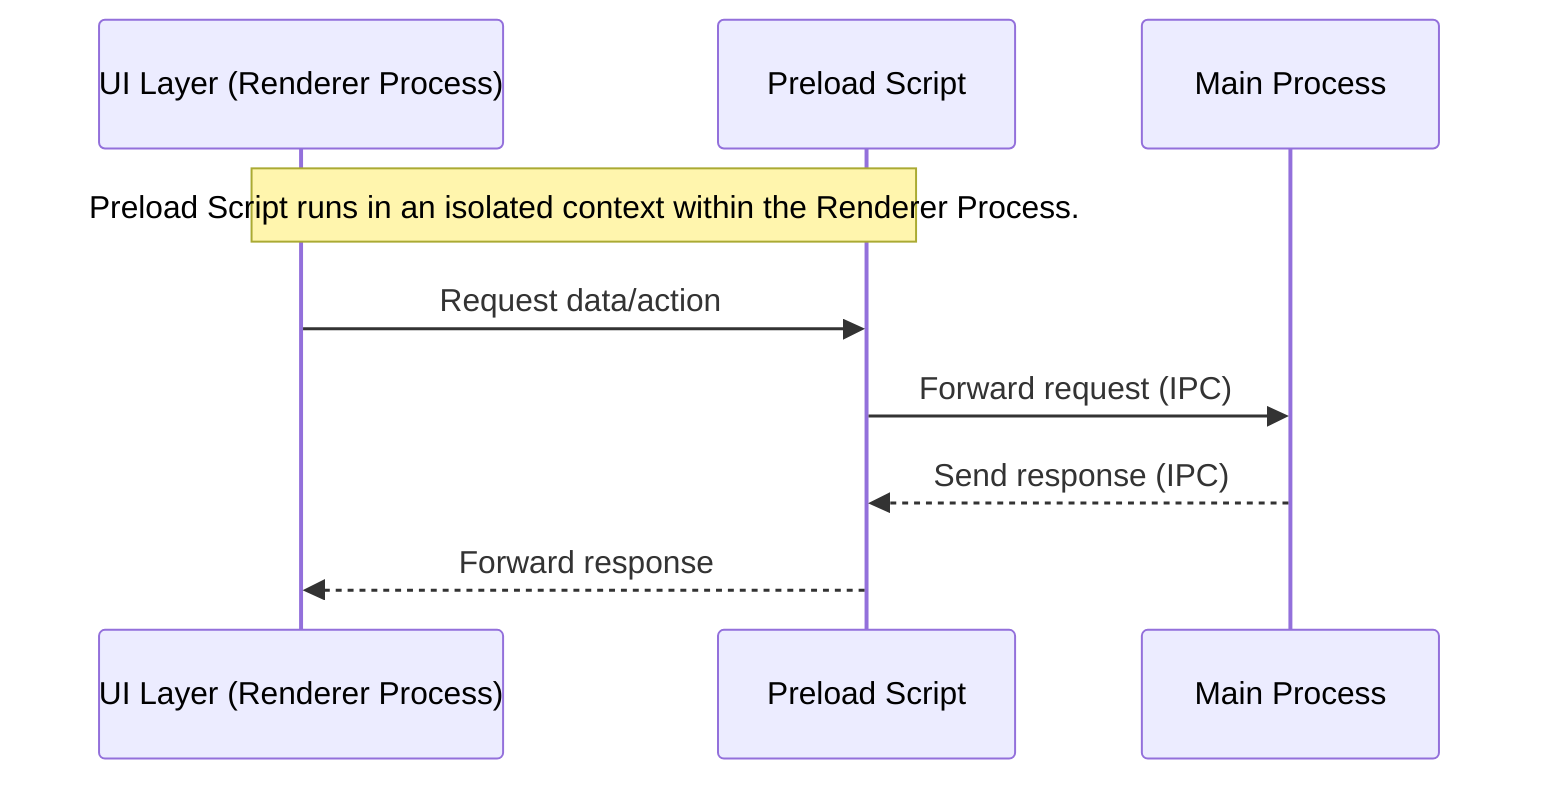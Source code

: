 sequenceDiagram
    participant R as UI Layer (Renderer Process)
    participant P as Preload Script
    participant M as Main Process

    note over R,P: Preload Script runs in an isolated context within the Renderer Process.

    R->>P: Request data/action
    P->>M: Forward request (IPC)
    M-->>P: Send response (IPC)
    P-->>R: Forward response